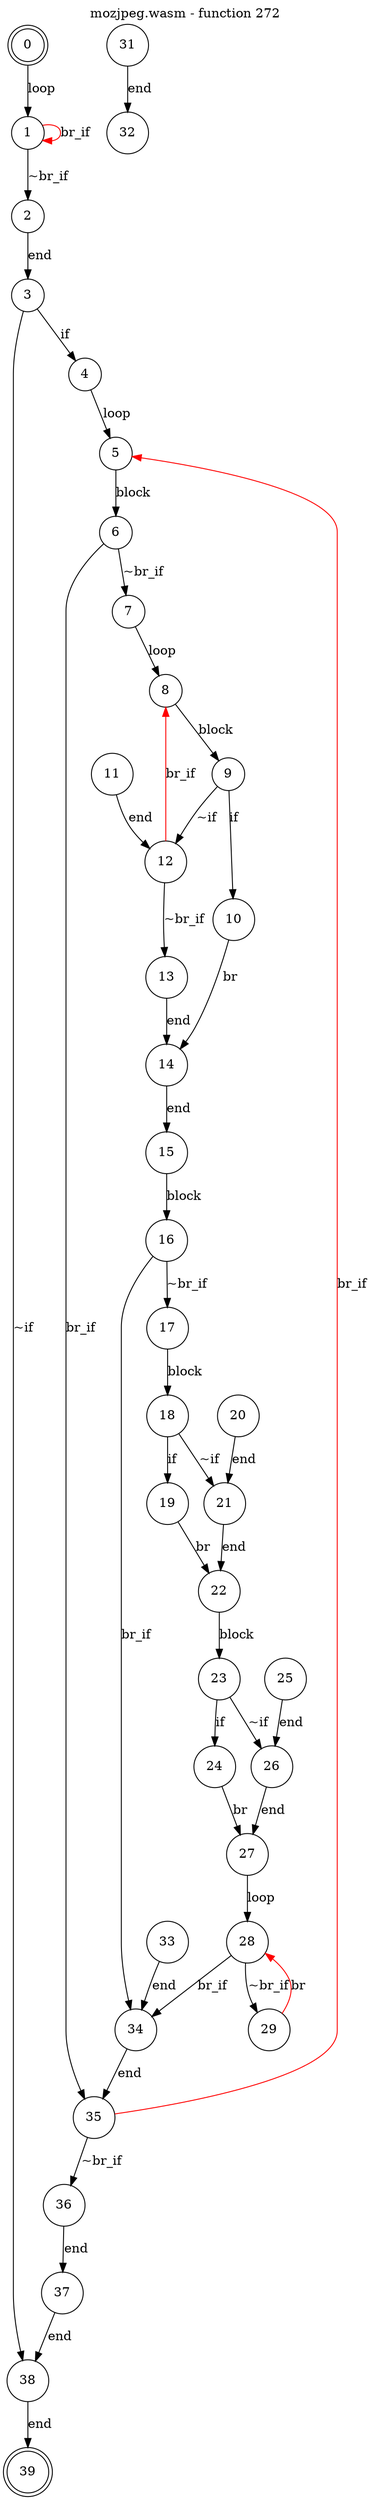 digraph finite_state_machine {
    label = "mozjpeg.wasm - function 272"
    labelloc =  t
    labelfontsize = 16
    labelfontcolor = black
    labelfontname = "Helvetica"
    node [shape = doublecircle]; 0 39;
    node [shape = circle];
    0 -> 1[label = "loop"];
    1 -> 2[label = "~br_if"];
    1 -> 1[color="red" label = "br_if"];
    2 -> 3[label = "end"];
    3 -> 4[label = "if"];
    3 -> 38[label = "~if"];
    4 -> 5[label = "loop"];
    5 -> 6[label = "block"];
    6 -> 7[label = "~br_if"];
    6 -> 35[label = "br_if"];
    7 -> 8[label = "loop"];
    8 -> 9[label = "block"];
    9 -> 10[label = "if"];
    9 -> 12[label = "~if"];
    10 -> 14[label = "br"];
    11 -> 12[label = "end"];
    12 -> 13[label = "~br_if"];
    12 -> 8[color="red" label = "br_if"];
    13 -> 14[label = "end"];
    14 -> 15[label = "end"];
    15 -> 16[label = "block"];
    16 -> 17[label = "~br_if"];
    16 -> 34[label = "br_if"];
    17 -> 18[label = "block"];
    18 -> 19[label = "if"];
    18 -> 21[label = "~if"];
    19 -> 22[label = "br"];
    20 -> 21[label = "end"];
    21 -> 22[label = "end"];
    22 -> 23[label = "block"];
    23 -> 24[label = "if"];
    23 -> 26[label = "~if"];
    24 -> 27[label = "br"];
    25 -> 26[label = "end"];
    26 -> 27[label = "end"];
    27 -> 28[label = "loop"];
    28 -> 29[label = "~br_if"];
    28 -> 34[label = "br_if"];
    29 -> 28[color="red" label = "br"];
    31 -> 32[label = "end"];
    33 -> 34[label = "end"];
    34 -> 35[label = "end"];
    35 -> 36[label = "~br_if"];
    35 -> 5[color="red" label = "br_if"];
    36 -> 37[label = "end"];
    37 -> 38[label = "end"];
    38 -> 39[label = "end"];
}
